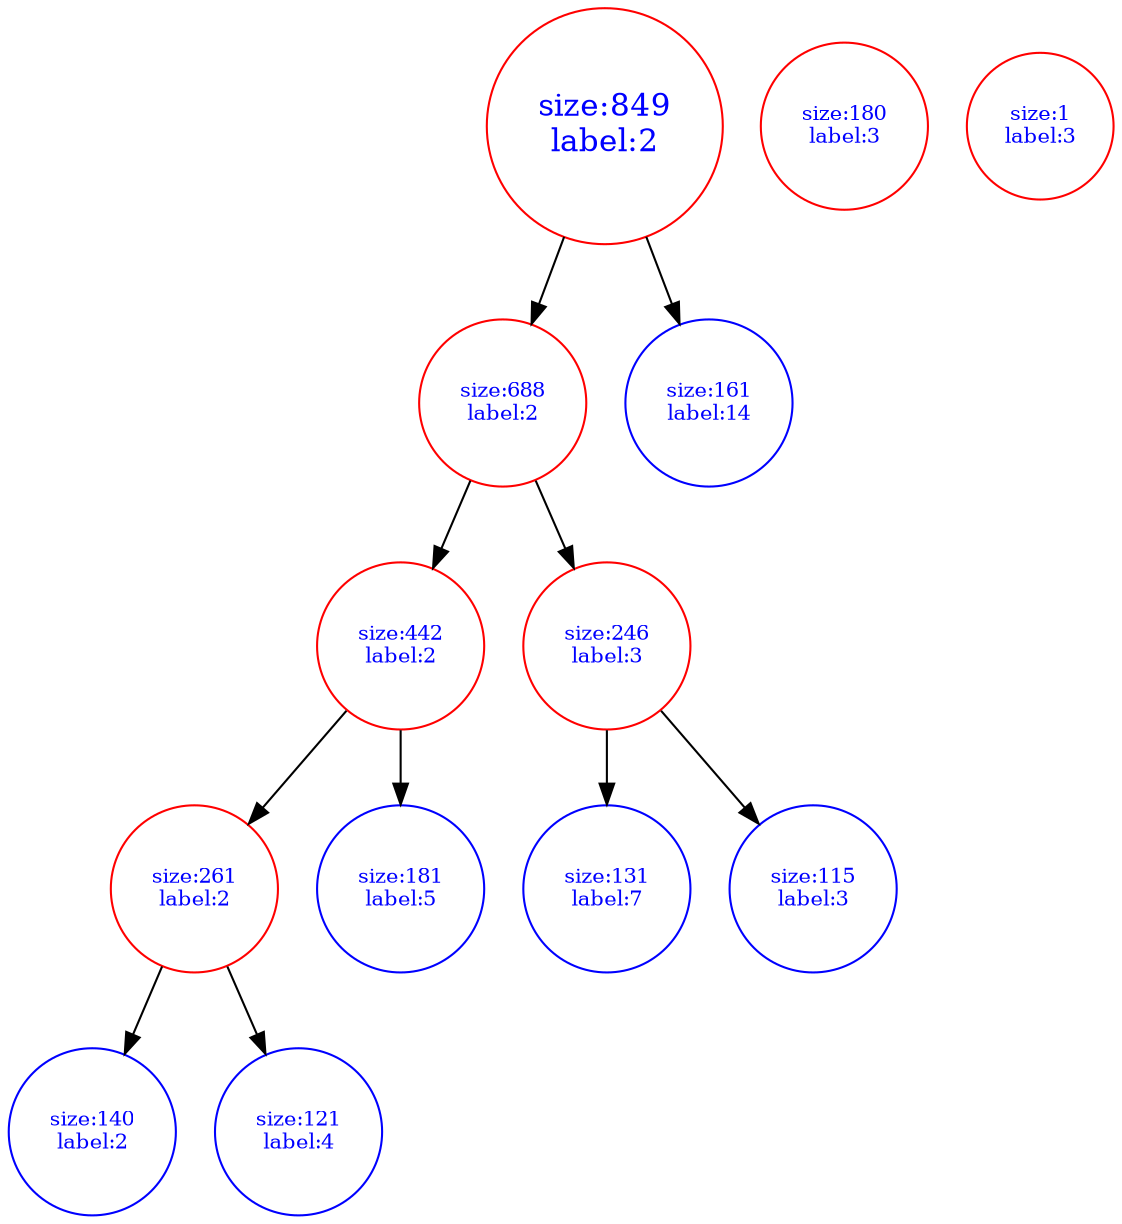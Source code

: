 digraph binaryTree{
    node[shape=circle,color=red,fontcolor=blue,fontsize=10];
    849->688;
    688->442;
    688->246;
    246->131;
    246->115;
    442->261;
    442->181;
    261->140;
    261->121;
    849->161;
    131[color=blue,label="size:131\nlabel:7"];
    131_1[color=red,label="size:130\nlabel:7"]
    131_0[color=red,label="size:1\nlabel:7"]
    161[color=blue,label="size:161\nlabel:14"];
    161_1[color=red,label="size:160\nlabel:14"];
    161_0[color=red,label="size:1\nlabel:14"];
    115[color=blue,label="size:115\nlabel:3"];
    115_1[color=red,label="size:114\nlabel:3"];
    115_0[color=red,label="size:1\nlabel:3"];
    181[color=blue,label="size:181\nlabel:5"];
    181_1[color=red,label="size:180\nlabel:3"];
    181_0[color=red,label="size:1\nlabel:3"];
    140[color=blue,label="size:140\nlabel:2"];
    121[color=blue,label="size:121\nlabel:4"];
    849[color=red,label="size:849\nlabel:2",fontsize=15];
    688[color=red,label="size:688\nlabel:2",frontsize=10];
    442[color=red,label="size:442\nlabel:2"];
    261[color=red,label="size:261\nlabel:2"];
    246[color=red,label="size:246\nlabel:3"];
}